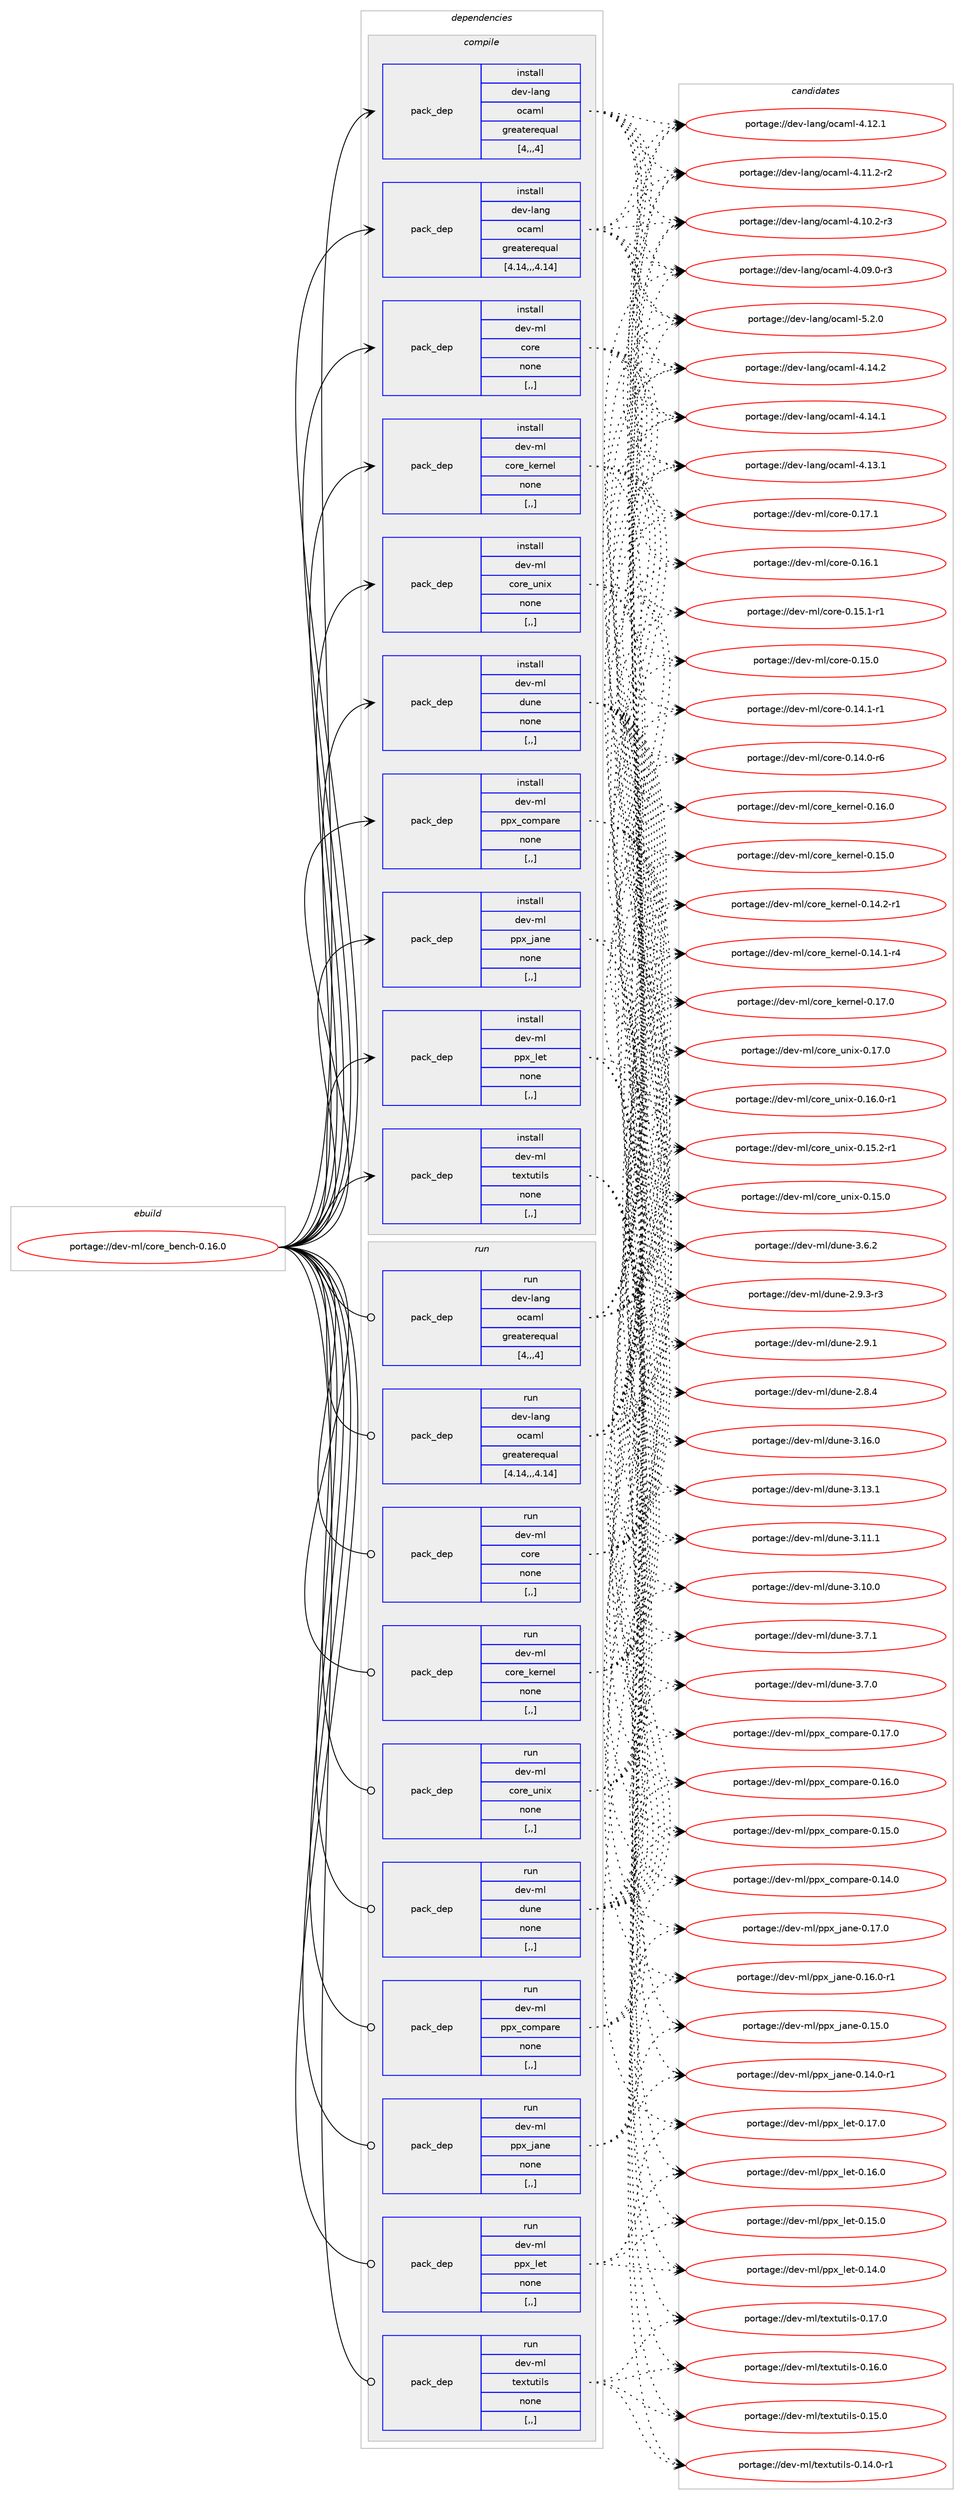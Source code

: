digraph prolog {

# *************
# Graph options
# *************

newrank=true;
concentrate=true;
compound=true;
graph [rankdir=LR,fontname=Helvetica,fontsize=10,ranksep=1.5];#, ranksep=2.5, nodesep=0.2];
edge  [arrowhead=vee];
node  [fontname=Helvetica,fontsize=10];

# **********
# The ebuild
# **********

subgraph cluster_leftcol {
color=gray;
label=<<i>ebuild</i>>;
id [label="portage://dev-ml/core_bench-0.16.0", color=red, width=4, href="../dev-ml/core_bench-0.16.0.svg"];
}

# ****************
# The dependencies
# ****************

subgraph cluster_midcol {
color=gray;
label=<<i>dependencies</i>>;
subgraph cluster_compile {
fillcolor="#eeeeee";
style=filled;
label=<<i>compile</i>>;
subgraph pack87231 {
dependency117643 [label=<<TABLE BORDER="0" CELLBORDER="1" CELLSPACING="0" CELLPADDING="4" WIDTH="220"><TR><TD ROWSPAN="6" CELLPADDING="30">pack_dep</TD></TR><TR><TD WIDTH="110">install</TD></TR><TR><TD>dev-lang</TD></TR><TR><TD>ocaml</TD></TR><TR><TD>greaterequal</TD></TR><TR><TD>[4,,,4]</TD></TR></TABLE>>, shape=none, color=blue];
}
id:e -> dependency117643:w [weight=20,style="solid",arrowhead="vee"];
subgraph pack87232 {
dependency117644 [label=<<TABLE BORDER="0" CELLBORDER="1" CELLSPACING="0" CELLPADDING="4" WIDTH="220"><TR><TD ROWSPAN="6" CELLPADDING="30">pack_dep</TD></TR><TR><TD WIDTH="110">install</TD></TR><TR><TD>dev-lang</TD></TR><TR><TD>ocaml</TD></TR><TR><TD>greaterequal</TD></TR><TR><TD>[4.14,,,4.14]</TD></TR></TABLE>>, shape=none, color=blue];
}
id:e -> dependency117644:w [weight=20,style="solid",arrowhead="vee"];
subgraph pack87233 {
dependency117645 [label=<<TABLE BORDER="0" CELLBORDER="1" CELLSPACING="0" CELLPADDING="4" WIDTH="220"><TR><TD ROWSPAN="6" CELLPADDING="30">pack_dep</TD></TR><TR><TD WIDTH="110">install</TD></TR><TR><TD>dev-ml</TD></TR><TR><TD>core</TD></TR><TR><TD>none</TD></TR><TR><TD>[,,]</TD></TR></TABLE>>, shape=none, color=blue];
}
id:e -> dependency117645:w [weight=20,style="solid",arrowhead="vee"];
subgraph pack87234 {
dependency117646 [label=<<TABLE BORDER="0" CELLBORDER="1" CELLSPACING="0" CELLPADDING="4" WIDTH="220"><TR><TD ROWSPAN="6" CELLPADDING="30">pack_dep</TD></TR><TR><TD WIDTH="110">install</TD></TR><TR><TD>dev-ml</TD></TR><TR><TD>core_kernel</TD></TR><TR><TD>none</TD></TR><TR><TD>[,,]</TD></TR></TABLE>>, shape=none, color=blue];
}
id:e -> dependency117646:w [weight=20,style="solid",arrowhead="vee"];
subgraph pack87235 {
dependency117647 [label=<<TABLE BORDER="0" CELLBORDER="1" CELLSPACING="0" CELLPADDING="4" WIDTH="220"><TR><TD ROWSPAN="6" CELLPADDING="30">pack_dep</TD></TR><TR><TD WIDTH="110">install</TD></TR><TR><TD>dev-ml</TD></TR><TR><TD>core_unix</TD></TR><TR><TD>none</TD></TR><TR><TD>[,,]</TD></TR></TABLE>>, shape=none, color=blue];
}
id:e -> dependency117647:w [weight=20,style="solid",arrowhead="vee"];
subgraph pack87236 {
dependency117648 [label=<<TABLE BORDER="0" CELLBORDER="1" CELLSPACING="0" CELLPADDING="4" WIDTH="220"><TR><TD ROWSPAN="6" CELLPADDING="30">pack_dep</TD></TR><TR><TD WIDTH="110">install</TD></TR><TR><TD>dev-ml</TD></TR><TR><TD>dune</TD></TR><TR><TD>none</TD></TR><TR><TD>[,,]</TD></TR></TABLE>>, shape=none, color=blue];
}
id:e -> dependency117648:w [weight=20,style="solid",arrowhead="vee"];
subgraph pack87237 {
dependency117649 [label=<<TABLE BORDER="0" CELLBORDER="1" CELLSPACING="0" CELLPADDING="4" WIDTH="220"><TR><TD ROWSPAN="6" CELLPADDING="30">pack_dep</TD></TR><TR><TD WIDTH="110">install</TD></TR><TR><TD>dev-ml</TD></TR><TR><TD>ppx_compare</TD></TR><TR><TD>none</TD></TR><TR><TD>[,,]</TD></TR></TABLE>>, shape=none, color=blue];
}
id:e -> dependency117649:w [weight=20,style="solid",arrowhead="vee"];
subgraph pack87238 {
dependency117650 [label=<<TABLE BORDER="0" CELLBORDER="1" CELLSPACING="0" CELLPADDING="4" WIDTH="220"><TR><TD ROWSPAN="6" CELLPADDING="30">pack_dep</TD></TR><TR><TD WIDTH="110">install</TD></TR><TR><TD>dev-ml</TD></TR><TR><TD>ppx_jane</TD></TR><TR><TD>none</TD></TR><TR><TD>[,,]</TD></TR></TABLE>>, shape=none, color=blue];
}
id:e -> dependency117650:w [weight=20,style="solid",arrowhead="vee"];
subgraph pack87239 {
dependency117651 [label=<<TABLE BORDER="0" CELLBORDER="1" CELLSPACING="0" CELLPADDING="4" WIDTH="220"><TR><TD ROWSPAN="6" CELLPADDING="30">pack_dep</TD></TR><TR><TD WIDTH="110">install</TD></TR><TR><TD>dev-ml</TD></TR><TR><TD>ppx_let</TD></TR><TR><TD>none</TD></TR><TR><TD>[,,]</TD></TR></TABLE>>, shape=none, color=blue];
}
id:e -> dependency117651:w [weight=20,style="solid",arrowhead="vee"];
subgraph pack87240 {
dependency117652 [label=<<TABLE BORDER="0" CELLBORDER="1" CELLSPACING="0" CELLPADDING="4" WIDTH="220"><TR><TD ROWSPAN="6" CELLPADDING="30">pack_dep</TD></TR><TR><TD WIDTH="110">install</TD></TR><TR><TD>dev-ml</TD></TR><TR><TD>textutils</TD></TR><TR><TD>none</TD></TR><TR><TD>[,,]</TD></TR></TABLE>>, shape=none, color=blue];
}
id:e -> dependency117652:w [weight=20,style="solid",arrowhead="vee"];
}
subgraph cluster_compileandrun {
fillcolor="#eeeeee";
style=filled;
label=<<i>compile and run</i>>;
}
subgraph cluster_run {
fillcolor="#eeeeee";
style=filled;
label=<<i>run</i>>;
subgraph pack87241 {
dependency117653 [label=<<TABLE BORDER="0" CELLBORDER="1" CELLSPACING="0" CELLPADDING="4" WIDTH="220"><TR><TD ROWSPAN="6" CELLPADDING="30">pack_dep</TD></TR><TR><TD WIDTH="110">run</TD></TR><TR><TD>dev-lang</TD></TR><TR><TD>ocaml</TD></TR><TR><TD>greaterequal</TD></TR><TR><TD>[4,,,4]</TD></TR></TABLE>>, shape=none, color=blue];
}
id:e -> dependency117653:w [weight=20,style="solid",arrowhead="odot"];
subgraph pack87242 {
dependency117654 [label=<<TABLE BORDER="0" CELLBORDER="1" CELLSPACING="0" CELLPADDING="4" WIDTH="220"><TR><TD ROWSPAN="6" CELLPADDING="30">pack_dep</TD></TR><TR><TD WIDTH="110">run</TD></TR><TR><TD>dev-lang</TD></TR><TR><TD>ocaml</TD></TR><TR><TD>greaterequal</TD></TR><TR><TD>[4.14,,,4.14]</TD></TR></TABLE>>, shape=none, color=blue];
}
id:e -> dependency117654:w [weight=20,style="solid",arrowhead="odot"];
subgraph pack87243 {
dependency117655 [label=<<TABLE BORDER="0" CELLBORDER="1" CELLSPACING="0" CELLPADDING="4" WIDTH="220"><TR><TD ROWSPAN="6" CELLPADDING="30">pack_dep</TD></TR><TR><TD WIDTH="110">run</TD></TR><TR><TD>dev-ml</TD></TR><TR><TD>core</TD></TR><TR><TD>none</TD></TR><TR><TD>[,,]</TD></TR></TABLE>>, shape=none, color=blue];
}
id:e -> dependency117655:w [weight=20,style="solid",arrowhead="odot"];
subgraph pack87244 {
dependency117656 [label=<<TABLE BORDER="0" CELLBORDER="1" CELLSPACING="0" CELLPADDING="4" WIDTH="220"><TR><TD ROWSPAN="6" CELLPADDING="30">pack_dep</TD></TR><TR><TD WIDTH="110">run</TD></TR><TR><TD>dev-ml</TD></TR><TR><TD>core_kernel</TD></TR><TR><TD>none</TD></TR><TR><TD>[,,]</TD></TR></TABLE>>, shape=none, color=blue];
}
id:e -> dependency117656:w [weight=20,style="solid",arrowhead="odot"];
subgraph pack87245 {
dependency117657 [label=<<TABLE BORDER="0" CELLBORDER="1" CELLSPACING="0" CELLPADDING="4" WIDTH="220"><TR><TD ROWSPAN="6" CELLPADDING="30">pack_dep</TD></TR><TR><TD WIDTH="110">run</TD></TR><TR><TD>dev-ml</TD></TR><TR><TD>core_unix</TD></TR><TR><TD>none</TD></TR><TR><TD>[,,]</TD></TR></TABLE>>, shape=none, color=blue];
}
id:e -> dependency117657:w [weight=20,style="solid",arrowhead="odot"];
subgraph pack87246 {
dependency117658 [label=<<TABLE BORDER="0" CELLBORDER="1" CELLSPACING="0" CELLPADDING="4" WIDTH="220"><TR><TD ROWSPAN="6" CELLPADDING="30">pack_dep</TD></TR><TR><TD WIDTH="110">run</TD></TR><TR><TD>dev-ml</TD></TR><TR><TD>dune</TD></TR><TR><TD>none</TD></TR><TR><TD>[,,]</TD></TR></TABLE>>, shape=none, color=blue];
}
id:e -> dependency117658:w [weight=20,style="solid",arrowhead="odot"];
subgraph pack87247 {
dependency117659 [label=<<TABLE BORDER="0" CELLBORDER="1" CELLSPACING="0" CELLPADDING="4" WIDTH="220"><TR><TD ROWSPAN="6" CELLPADDING="30">pack_dep</TD></TR><TR><TD WIDTH="110">run</TD></TR><TR><TD>dev-ml</TD></TR><TR><TD>ppx_compare</TD></TR><TR><TD>none</TD></TR><TR><TD>[,,]</TD></TR></TABLE>>, shape=none, color=blue];
}
id:e -> dependency117659:w [weight=20,style="solid",arrowhead="odot"];
subgraph pack87248 {
dependency117660 [label=<<TABLE BORDER="0" CELLBORDER="1" CELLSPACING="0" CELLPADDING="4" WIDTH="220"><TR><TD ROWSPAN="6" CELLPADDING="30">pack_dep</TD></TR><TR><TD WIDTH="110">run</TD></TR><TR><TD>dev-ml</TD></TR><TR><TD>ppx_jane</TD></TR><TR><TD>none</TD></TR><TR><TD>[,,]</TD></TR></TABLE>>, shape=none, color=blue];
}
id:e -> dependency117660:w [weight=20,style="solid",arrowhead="odot"];
subgraph pack87249 {
dependency117661 [label=<<TABLE BORDER="0" CELLBORDER="1" CELLSPACING="0" CELLPADDING="4" WIDTH="220"><TR><TD ROWSPAN="6" CELLPADDING="30">pack_dep</TD></TR><TR><TD WIDTH="110">run</TD></TR><TR><TD>dev-ml</TD></TR><TR><TD>ppx_let</TD></TR><TR><TD>none</TD></TR><TR><TD>[,,]</TD></TR></TABLE>>, shape=none, color=blue];
}
id:e -> dependency117661:w [weight=20,style="solid",arrowhead="odot"];
subgraph pack87250 {
dependency117662 [label=<<TABLE BORDER="0" CELLBORDER="1" CELLSPACING="0" CELLPADDING="4" WIDTH="220"><TR><TD ROWSPAN="6" CELLPADDING="30">pack_dep</TD></TR><TR><TD WIDTH="110">run</TD></TR><TR><TD>dev-ml</TD></TR><TR><TD>textutils</TD></TR><TR><TD>none</TD></TR><TR><TD>[,,]</TD></TR></TABLE>>, shape=none, color=blue];
}
id:e -> dependency117662:w [weight=20,style="solid",arrowhead="odot"];
}
}

# **************
# The candidates
# **************

subgraph cluster_choices {
rank=same;
color=gray;
label=<<i>candidates</i>>;

subgraph choice87231 {
color=black;
nodesep=1;
choice1001011184510897110103471119997109108455346504648 [label="portage://dev-lang/ocaml-5.2.0", color=red, width=4,href="../dev-lang/ocaml-5.2.0.svg"];
choice100101118451089711010347111999710910845524649524650 [label="portage://dev-lang/ocaml-4.14.2", color=red, width=4,href="../dev-lang/ocaml-4.14.2.svg"];
choice100101118451089711010347111999710910845524649524649 [label="portage://dev-lang/ocaml-4.14.1", color=red, width=4,href="../dev-lang/ocaml-4.14.1.svg"];
choice100101118451089711010347111999710910845524649514649 [label="portage://dev-lang/ocaml-4.13.1", color=red, width=4,href="../dev-lang/ocaml-4.13.1.svg"];
choice100101118451089711010347111999710910845524649504649 [label="portage://dev-lang/ocaml-4.12.1", color=red, width=4,href="../dev-lang/ocaml-4.12.1.svg"];
choice1001011184510897110103471119997109108455246494946504511450 [label="portage://dev-lang/ocaml-4.11.2-r2", color=red, width=4,href="../dev-lang/ocaml-4.11.2-r2.svg"];
choice1001011184510897110103471119997109108455246494846504511451 [label="portage://dev-lang/ocaml-4.10.2-r3", color=red, width=4,href="../dev-lang/ocaml-4.10.2-r3.svg"];
choice1001011184510897110103471119997109108455246485746484511451 [label="portage://dev-lang/ocaml-4.09.0-r3", color=red, width=4,href="../dev-lang/ocaml-4.09.0-r3.svg"];
dependency117643:e -> choice1001011184510897110103471119997109108455346504648:w [style=dotted,weight="100"];
dependency117643:e -> choice100101118451089711010347111999710910845524649524650:w [style=dotted,weight="100"];
dependency117643:e -> choice100101118451089711010347111999710910845524649524649:w [style=dotted,weight="100"];
dependency117643:e -> choice100101118451089711010347111999710910845524649514649:w [style=dotted,weight="100"];
dependency117643:e -> choice100101118451089711010347111999710910845524649504649:w [style=dotted,weight="100"];
dependency117643:e -> choice1001011184510897110103471119997109108455246494946504511450:w [style=dotted,weight="100"];
dependency117643:e -> choice1001011184510897110103471119997109108455246494846504511451:w [style=dotted,weight="100"];
dependency117643:e -> choice1001011184510897110103471119997109108455246485746484511451:w [style=dotted,weight="100"];
}
subgraph choice87232 {
color=black;
nodesep=1;
choice1001011184510897110103471119997109108455346504648 [label="portage://dev-lang/ocaml-5.2.0", color=red, width=4,href="../dev-lang/ocaml-5.2.0.svg"];
choice100101118451089711010347111999710910845524649524650 [label="portage://dev-lang/ocaml-4.14.2", color=red, width=4,href="../dev-lang/ocaml-4.14.2.svg"];
choice100101118451089711010347111999710910845524649524649 [label="portage://dev-lang/ocaml-4.14.1", color=red, width=4,href="../dev-lang/ocaml-4.14.1.svg"];
choice100101118451089711010347111999710910845524649514649 [label="portage://dev-lang/ocaml-4.13.1", color=red, width=4,href="../dev-lang/ocaml-4.13.1.svg"];
choice100101118451089711010347111999710910845524649504649 [label="portage://dev-lang/ocaml-4.12.1", color=red, width=4,href="../dev-lang/ocaml-4.12.1.svg"];
choice1001011184510897110103471119997109108455246494946504511450 [label="portage://dev-lang/ocaml-4.11.2-r2", color=red, width=4,href="../dev-lang/ocaml-4.11.2-r2.svg"];
choice1001011184510897110103471119997109108455246494846504511451 [label="portage://dev-lang/ocaml-4.10.2-r3", color=red, width=4,href="../dev-lang/ocaml-4.10.2-r3.svg"];
choice1001011184510897110103471119997109108455246485746484511451 [label="portage://dev-lang/ocaml-4.09.0-r3", color=red, width=4,href="../dev-lang/ocaml-4.09.0-r3.svg"];
dependency117644:e -> choice1001011184510897110103471119997109108455346504648:w [style=dotted,weight="100"];
dependency117644:e -> choice100101118451089711010347111999710910845524649524650:w [style=dotted,weight="100"];
dependency117644:e -> choice100101118451089711010347111999710910845524649524649:w [style=dotted,weight="100"];
dependency117644:e -> choice100101118451089711010347111999710910845524649514649:w [style=dotted,weight="100"];
dependency117644:e -> choice100101118451089711010347111999710910845524649504649:w [style=dotted,weight="100"];
dependency117644:e -> choice1001011184510897110103471119997109108455246494946504511450:w [style=dotted,weight="100"];
dependency117644:e -> choice1001011184510897110103471119997109108455246494846504511451:w [style=dotted,weight="100"];
dependency117644:e -> choice1001011184510897110103471119997109108455246485746484511451:w [style=dotted,weight="100"];
}
subgraph choice87233 {
color=black;
nodesep=1;
choice10010111845109108479911111410145484649554649 [label="portage://dev-ml/core-0.17.1", color=red, width=4,href="../dev-ml/core-0.17.1.svg"];
choice10010111845109108479911111410145484649544649 [label="portage://dev-ml/core-0.16.1", color=red, width=4,href="../dev-ml/core-0.16.1.svg"];
choice100101118451091084799111114101454846495346494511449 [label="portage://dev-ml/core-0.15.1-r1", color=red, width=4,href="../dev-ml/core-0.15.1-r1.svg"];
choice10010111845109108479911111410145484649534648 [label="portage://dev-ml/core-0.15.0", color=red, width=4,href="../dev-ml/core-0.15.0.svg"];
choice100101118451091084799111114101454846495246494511449 [label="portage://dev-ml/core-0.14.1-r1", color=red, width=4,href="../dev-ml/core-0.14.1-r1.svg"];
choice100101118451091084799111114101454846495246484511454 [label="portage://dev-ml/core-0.14.0-r6", color=red, width=4,href="../dev-ml/core-0.14.0-r6.svg"];
dependency117645:e -> choice10010111845109108479911111410145484649554649:w [style=dotted,weight="100"];
dependency117645:e -> choice10010111845109108479911111410145484649544649:w [style=dotted,weight="100"];
dependency117645:e -> choice100101118451091084799111114101454846495346494511449:w [style=dotted,weight="100"];
dependency117645:e -> choice10010111845109108479911111410145484649534648:w [style=dotted,weight="100"];
dependency117645:e -> choice100101118451091084799111114101454846495246494511449:w [style=dotted,weight="100"];
dependency117645:e -> choice100101118451091084799111114101454846495246484511454:w [style=dotted,weight="100"];
}
subgraph choice87234 {
color=black;
nodesep=1;
choice1001011184510910847991111141019510710111411010110845484649554648 [label="portage://dev-ml/core_kernel-0.17.0", color=red, width=4,href="../dev-ml/core_kernel-0.17.0.svg"];
choice1001011184510910847991111141019510710111411010110845484649544648 [label="portage://dev-ml/core_kernel-0.16.0", color=red, width=4,href="../dev-ml/core_kernel-0.16.0.svg"];
choice1001011184510910847991111141019510710111411010110845484649534648 [label="portage://dev-ml/core_kernel-0.15.0", color=red, width=4,href="../dev-ml/core_kernel-0.15.0.svg"];
choice10010111845109108479911111410195107101114110101108454846495246504511449 [label="portage://dev-ml/core_kernel-0.14.2-r1", color=red, width=4,href="../dev-ml/core_kernel-0.14.2-r1.svg"];
choice10010111845109108479911111410195107101114110101108454846495246494511452 [label="portage://dev-ml/core_kernel-0.14.1-r4", color=red, width=4,href="../dev-ml/core_kernel-0.14.1-r4.svg"];
dependency117646:e -> choice1001011184510910847991111141019510710111411010110845484649554648:w [style=dotted,weight="100"];
dependency117646:e -> choice1001011184510910847991111141019510710111411010110845484649544648:w [style=dotted,weight="100"];
dependency117646:e -> choice1001011184510910847991111141019510710111411010110845484649534648:w [style=dotted,weight="100"];
dependency117646:e -> choice10010111845109108479911111410195107101114110101108454846495246504511449:w [style=dotted,weight="100"];
dependency117646:e -> choice10010111845109108479911111410195107101114110101108454846495246494511452:w [style=dotted,weight="100"];
}
subgraph choice87235 {
color=black;
nodesep=1;
choice1001011184510910847991111141019511711010512045484649554648 [label="portage://dev-ml/core_unix-0.17.0", color=red, width=4,href="../dev-ml/core_unix-0.17.0.svg"];
choice10010111845109108479911111410195117110105120454846495446484511449 [label="portage://dev-ml/core_unix-0.16.0-r1", color=red, width=4,href="../dev-ml/core_unix-0.16.0-r1.svg"];
choice10010111845109108479911111410195117110105120454846495346504511449 [label="portage://dev-ml/core_unix-0.15.2-r1", color=red, width=4,href="../dev-ml/core_unix-0.15.2-r1.svg"];
choice1001011184510910847991111141019511711010512045484649534648 [label="portage://dev-ml/core_unix-0.15.0", color=red, width=4,href="../dev-ml/core_unix-0.15.0.svg"];
dependency117647:e -> choice1001011184510910847991111141019511711010512045484649554648:w [style=dotted,weight="100"];
dependency117647:e -> choice10010111845109108479911111410195117110105120454846495446484511449:w [style=dotted,weight="100"];
dependency117647:e -> choice10010111845109108479911111410195117110105120454846495346504511449:w [style=dotted,weight="100"];
dependency117647:e -> choice1001011184510910847991111141019511711010512045484649534648:w [style=dotted,weight="100"];
}
subgraph choice87236 {
color=black;
nodesep=1;
choice100101118451091084710011711010145514649544648 [label="portage://dev-ml/dune-3.16.0", color=red, width=4,href="../dev-ml/dune-3.16.0.svg"];
choice100101118451091084710011711010145514649514649 [label="portage://dev-ml/dune-3.13.1", color=red, width=4,href="../dev-ml/dune-3.13.1.svg"];
choice100101118451091084710011711010145514649494649 [label="portage://dev-ml/dune-3.11.1", color=red, width=4,href="../dev-ml/dune-3.11.1.svg"];
choice100101118451091084710011711010145514649484648 [label="portage://dev-ml/dune-3.10.0", color=red, width=4,href="../dev-ml/dune-3.10.0.svg"];
choice1001011184510910847100117110101455146554649 [label="portage://dev-ml/dune-3.7.1", color=red, width=4,href="../dev-ml/dune-3.7.1.svg"];
choice1001011184510910847100117110101455146554648 [label="portage://dev-ml/dune-3.7.0", color=red, width=4,href="../dev-ml/dune-3.7.0.svg"];
choice1001011184510910847100117110101455146544650 [label="portage://dev-ml/dune-3.6.2", color=red, width=4,href="../dev-ml/dune-3.6.2.svg"];
choice10010111845109108471001171101014550465746514511451 [label="portage://dev-ml/dune-2.9.3-r3", color=red, width=4,href="../dev-ml/dune-2.9.3-r3.svg"];
choice1001011184510910847100117110101455046574649 [label="portage://dev-ml/dune-2.9.1", color=red, width=4,href="../dev-ml/dune-2.9.1.svg"];
choice1001011184510910847100117110101455046564652 [label="portage://dev-ml/dune-2.8.4", color=red, width=4,href="../dev-ml/dune-2.8.4.svg"];
dependency117648:e -> choice100101118451091084710011711010145514649544648:w [style=dotted,weight="100"];
dependency117648:e -> choice100101118451091084710011711010145514649514649:w [style=dotted,weight="100"];
dependency117648:e -> choice100101118451091084710011711010145514649494649:w [style=dotted,weight="100"];
dependency117648:e -> choice100101118451091084710011711010145514649484648:w [style=dotted,weight="100"];
dependency117648:e -> choice1001011184510910847100117110101455146554649:w [style=dotted,weight="100"];
dependency117648:e -> choice1001011184510910847100117110101455146554648:w [style=dotted,weight="100"];
dependency117648:e -> choice1001011184510910847100117110101455146544650:w [style=dotted,weight="100"];
dependency117648:e -> choice10010111845109108471001171101014550465746514511451:w [style=dotted,weight="100"];
dependency117648:e -> choice1001011184510910847100117110101455046574649:w [style=dotted,weight="100"];
dependency117648:e -> choice1001011184510910847100117110101455046564652:w [style=dotted,weight="100"];
}
subgraph choice87237 {
color=black;
nodesep=1;
choice100101118451091084711211212095991111091129711410145484649554648 [label="portage://dev-ml/ppx_compare-0.17.0", color=red, width=4,href="../dev-ml/ppx_compare-0.17.0.svg"];
choice100101118451091084711211212095991111091129711410145484649544648 [label="portage://dev-ml/ppx_compare-0.16.0", color=red, width=4,href="../dev-ml/ppx_compare-0.16.0.svg"];
choice100101118451091084711211212095991111091129711410145484649534648 [label="portage://dev-ml/ppx_compare-0.15.0", color=red, width=4,href="../dev-ml/ppx_compare-0.15.0.svg"];
choice100101118451091084711211212095991111091129711410145484649524648 [label="portage://dev-ml/ppx_compare-0.14.0", color=red, width=4,href="../dev-ml/ppx_compare-0.14.0.svg"];
dependency117649:e -> choice100101118451091084711211212095991111091129711410145484649554648:w [style=dotted,weight="100"];
dependency117649:e -> choice100101118451091084711211212095991111091129711410145484649544648:w [style=dotted,weight="100"];
dependency117649:e -> choice100101118451091084711211212095991111091129711410145484649534648:w [style=dotted,weight="100"];
dependency117649:e -> choice100101118451091084711211212095991111091129711410145484649524648:w [style=dotted,weight="100"];
}
subgraph choice87238 {
color=black;
nodesep=1;
choice1001011184510910847112112120951069711010145484649554648 [label="portage://dev-ml/ppx_jane-0.17.0", color=red, width=4,href="../dev-ml/ppx_jane-0.17.0.svg"];
choice10010111845109108471121121209510697110101454846495446484511449 [label="portage://dev-ml/ppx_jane-0.16.0-r1", color=red, width=4,href="../dev-ml/ppx_jane-0.16.0-r1.svg"];
choice1001011184510910847112112120951069711010145484649534648 [label="portage://dev-ml/ppx_jane-0.15.0", color=red, width=4,href="../dev-ml/ppx_jane-0.15.0.svg"];
choice10010111845109108471121121209510697110101454846495246484511449 [label="portage://dev-ml/ppx_jane-0.14.0-r1", color=red, width=4,href="../dev-ml/ppx_jane-0.14.0-r1.svg"];
dependency117650:e -> choice1001011184510910847112112120951069711010145484649554648:w [style=dotted,weight="100"];
dependency117650:e -> choice10010111845109108471121121209510697110101454846495446484511449:w [style=dotted,weight="100"];
dependency117650:e -> choice1001011184510910847112112120951069711010145484649534648:w [style=dotted,weight="100"];
dependency117650:e -> choice10010111845109108471121121209510697110101454846495246484511449:w [style=dotted,weight="100"];
}
subgraph choice87239 {
color=black;
nodesep=1;
choice10010111845109108471121121209510810111645484649554648 [label="portage://dev-ml/ppx_let-0.17.0", color=red, width=4,href="../dev-ml/ppx_let-0.17.0.svg"];
choice10010111845109108471121121209510810111645484649544648 [label="portage://dev-ml/ppx_let-0.16.0", color=red, width=4,href="../dev-ml/ppx_let-0.16.0.svg"];
choice10010111845109108471121121209510810111645484649534648 [label="portage://dev-ml/ppx_let-0.15.0", color=red, width=4,href="../dev-ml/ppx_let-0.15.0.svg"];
choice10010111845109108471121121209510810111645484649524648 [label="portage://dev-ml/ppx_let-0.14.0", color=red, width=4,href="../dev-ml/ppx_let-0.14.0.svg"];
dependency117651:e -> choice10010111845109108471121121209510810111645484649554648:w [style=dotted,weight="100"];
dependency117651:e -> choice10010111845109108471121121209510810111645484649544648:w [style=dotted,weight="100"];
dependency117651:e -> choice10010111845109108471121121209510810111645484649534648:w [style=dotted,weight="100"];
dependency117651:e -> choice10010111845109108471121121209510810111645484649524648:w [style=dotted,weight="100"];
}
subgraph choice87240 {
color=black;
nodesep=1;
choice100101118451091084711610112011611711610510811545484649554648 [label="portage://dev-ml/textutils-0.17.0", color=red, width=4,href="../dev-ml/textutils-0.17.0.svg"];
choice100101118451091084711610112011611711610510811545484649544648 [label="portage://dev-ml/textutils-0.16.0", color=red, width=4,href="../dev-ml/textutils-0.16.0.svg"];
choice100101118451091084711610112011611711610510811545484649534648 [label="portage://dev-ml/textutils-0.15.0", color=red, width=4,href="../dev-ml/textutils-0.15.0.svg"];
choice1001011184510910847116101120116117116105108115454846495246484511449 [label="portage://dev-ml/textutils-0.14.0-r1", color=red, width=4,href="../dev-ml/textutils-0.14.0-r1.svg"];
dependency117652:e -> choice100101118451091084711610112011611711610510811545484649554648:w [style=dotted,weight="100"];
dependency117652:e -> choice100101118451091084711610112011611711610510811545484649544648:w [style=dotted,weight="100"];
dependency117652:e -> choice100101118451091084711610112011611711610510811545484649534648:w [style=dotted,weight="100"];
dependency117652:e -> choice1001011184510910847116101120116117116105108115454846495246484511449:w [style=dotted,weight="100"];
}
subgraph choice87241 {
color=black;
nodesep=1;
choice1001011184510897110103471119997109108455346504648 [label="portage://dev-lang/ocaml-5.2.0", color=red, width=4,href="../dev-lang/ocaml-5.2.0.svg"];
choice100101118451089711010347111999710910845524649524650 [label="portage://dev-lang/ocaml-4.14.2", color=red, width=4,href="../dev-lang/ocaml-4.14.2.svg"];
choice100101118451089711010347111999710910845524649524649 [label="portage://dev-lang/ocaml-4.14.1", color=red, width=4,href="../dev-lang/ocaml-4.14.1.svg"];
choice100101118451089711010347111999710910845524649514649 [label="portage://dev-lang/ocaml-4.13.1", color=red, width=4,href="../dev-lang/ocaml-4.13.1.svg"];
choice100101118451089711010347111999710910845524649504649 [label="portage://dev-lang/ocaml-4.12.1", color=red, width=4,href="../dev-lang/ocaml-4.12.1.svg"];
choice1001011184510897110103471119997109108455246494946504511450 [label="portage://dev-lang/ocaml-4.11.2-r2", color=red, width=4,href="../dev-lang/ocaml-4.11.2-r2.svg"];
choice1001011184510897110103471119997109108455246494846504511451 [label="portage://dev-lang/ocaml-4.10.2-r3", color=red, width=4,href="../dev-lang/ocaml-4.10.2-r3.svg"];
choice1001011184510897110103471119997109108455246485746484511451 [label="portage://dev-lang/ocaml-4.09.0-r3", color=red, width=4,href="../dev-lang/ocaml-4.09.0-r3.svg"];
dependency117653:e -> choice1001011184510897110103471119997109108455346504648:w [style=dotted,weight="100"];
dependency117653:e -> choice100101118451089711010347111999710910845524649524650:w [style=dotted,weight="100"];
dependency117653:e -> choice100101118451089711010347111999710910845524649524649:w [style=dotted,weight="100"];
dependency117653:e -> choice100101118451089711010347111999710910845524649514649:w [style=dotted,weight="100"];
dependency117653:e -> choice100101118451089711010347111999710910845524649504649:w [style=dotted,weight="100"];
dependency117653:e -> choice1001011184510897110103471119997109108455246494946504511450:w [style=dotted,weight="100"];
dependency117653:e -> choice1001011184510897110103471119997109108455246494846504511451:w [style=dotted,weight="100"];
dependency117653:e -> choice1001011184510897110103471119997109108455246485746484511451:w [style=dotted,weight="100"];
}
subgraph choice87242 {
color=black;
nodesep=1;
choice1001011184510897110103471119997109108455346504648 [label="portage://dev-lang/ocaml-5.2.0", color=red, width=4,href="../dev-lang/ocaml-5.2.0.svg"];
choice100101118451089711010347111999710910845524649524650 [label="portage://dev-lang/ocaml-4.14.2", color=red, width=4,href="../dev-lang/ocaml-4.14.2.svg"];
choice100101118451089711010347111999710910845524649524649 [label="portage://dev-lang/ocaml-4.14.1", color=red, width=4,href="../dev-lang/ocaml-4.14.1.svg"];
choice100101118451089711010347111999710910845524649514649 [label="portage://dev-lang/ocaml-4.13.1", color=red, width=4,href="../dev-lang/ocaml-4.13.1.svg"];
choice100101118451089711010347111999710910845524649504649 [label="portage://dev-lang/ocaml-4.12.1", color=red, width=4,href="../dev-lang/ocaml-4.12.1.svg"];
choice1001011184510897110103471119997109108455246494946504511450 [label="portage://dev-lang/ocaml-4.11.2-r2", color=red, width=4,href="../dev-lang/ocaml-4.11.2-r2.svg"];
choice1001011184510897110103471119997109108455246494846504511451 [label="portage://dev-lang/ocaml-4.10.2-r3", color=red, width=4,href="../dev-lang/ocaml-4.10.2-r3.svg"];
choice1001011184510897110103471119997109108455246485746484511451 [label="portage://dev-lang/ocaml-4.09.0-r3", color=red, width=4,href="../dev-lang/ocaml-4.09.0-r3.svg"];
dependency117654:e -> choice1001011184510897110103471119997109108455346504648:w [style=dotted,weight="100"];
dependency117654:e -> choice100101118451089711010347111999710910845524649524650:w [style=dotted,weight="100"];
dependency117654:e -> choice100101118451089711010347111999710910845524649524649:w [style=dotted,weight="100"];
dependency117654:e -> choice100101118451089711010347111999710910845524649514649:w [style=dotted,weight="100"];
dependency117654:e -> choice100101118451089711010347111999710910845524649504649:w [style=dotted,weight="100"];
dependency117654:e -> choice1001011184510897110103471119997109108455246494946504511450:w [style=dotted,weight="100"];
dependency117654:e -> choice1001011184510897110103471119997109108455246494846504511451:w [style=dotted,weight="100"];
dependency117654:e -> choice1001011184510897110103471119997109108455246485746484511451:w [style=dotted,weight="100"];
}
subgraph choice87243 {
color=black;
nodesep=1;
choice10010111845109108479911111410145484649554649 [label="portage://dev-ml/core-0.17.1", color=red, width=4,href="../dev-ml/core-0.17.1.svg"];
choice10010111845109108479911111410145484649544649 [label="portage://dev-ml/core-0.16.1", color=red, width=4,href="../dev-ml/core-0.16.1.svg"];
choice100101118451091084799111114101454846495346494511449 [label="portage://dev-ml/core-0.15.1-r1", color=red, width=4,href="../dev-ml/core-0.15.1-r1.svg"];
choice10010111845109108479911111410145484649534648 [label="portage://dev-ml/core-0.15.0", color=red, width=4,href="../dev-ml/core-0.15.0.svg"];
choice100101118451091084799111114101454846495246494511449 [label="portage://dev-ml/core-0.14.1-r1", color=red, width=4,href="../dev-ml/core-0.14.1-r1.svg"];
choice100101118451091084799111114101454846495246484511454 [label="portage://dev-ml/core-0.14.0-r6", color=red, width=4,href="../dev-ml/core-0.14.0-r6.svg"];
dependency117655:e -> choice10010111845109108479911111410145484649554649:w [style=dotted,weight="100"];
dependency117655:e -> choice10010111845109108479911111410145484649544649:w [style=dotted,weight="100"];
dependency117655:e -> choice100101118451091084799111114101454846495346494511449:w [style=dotted,weight="100"];
dependency117655:e -> choice10010111845109108479911111410145484649534648:w [style=dotted,weight="100"];
dependency117655:e -> choice100101118451091084799111114101454846495246494511449:w [style=dotted,weight="100"];
dependency117655:e -> choice100101118451091084799111114101454846495246484511454:w [style=dotted,weight="100"];
}
subgraph choice87244 {
color=black;
nodesep=1;
choice1001011184510910847991111141019510710111411010110845484649554648 [label="portage://dev-ml/core_kernel-0.17.0", color=red, width=4,href="../dev-ml/core_kernel-0.17.0.svg"];
choice1001011184510910847991111141019510710111411010110845484649544648 [label="portage://dev-ml/core_kernel-0.16.0", color=red, width=4,href="../dev-ml/core_kernel-0.16.0.svg"];
choice1001011184510910847991111141019510710111411010110845484649534648 [label="portage://dev-ml/core_kernel-0.15.0", color=red, width=4,href="../dev-ml/core_kernel-0.15.0.svg"];
choice10010111845109108479911111410195107101114110101108454846495246504511449 [label="portage://dev-ml/core_kernel-0.14.2-r1", color=red, width=4,href="../dev-ml/core_kernel-0.14.2-r1.svg"];
choice10010111845109108479911111410195107101114110101108454846495246494511452 [label="portage://dev-ml/core_kernel-0.14.1-r4", color=red, width=4,href="../dev-ml/core_kernel-0.14.1-r4.svg"];
dependency117656:e -> choice1001011184510910847991111141019510710111411010110845484649554648:w [style=dotted,weight="100"];
dependency117656:e -> choice1001011184510910847991111141019510710111411010110845484649544648:w [style=dotted,weight="100"];
dependency117656:e -> choice1001011184510910847991111141019510710111411010110845484649534648:w [style=dotted,weight="100"];
dependency117656:e -> choice10010111845109108479911111410195107101114110101108454846495246504511449:w [style=dotted,weight="100"];
dependency117656:e -> choice10010111845109108479911111410195107101114110101108454846495246494511452:w [style=dotted,weight="100"];
}
subgraph choice87245 {
color=black;
nodesep=1;
choice1001011184510910847991111141019511711010512045484649554648 [label="portage://dev-ml/core_unix-0.17.0", color=red, width=4,href="../dev-ml/core_unix-0.17.0.svg"];
choice10010111845109108479911111410195117110105120454846495446484511449 [label="portage://dev-ml/core_unix-0.16.0-r1", color=red, width=4,href="../dev-ml/core_unix-0.16.0-r1.svg"];
choice10010111845109108479911111410195117110105120454846495346504511449 [label="portage://dev-ml/core_unix-0.15.2-r1", color=red, width=4,href="../dev-ml/core_unix-0.15.2-r1.svg"];
choice1001011184510910847991111141019511711010512045484649534648 [label="portage://dev-ml/core_unix-0.15.0", color=red, width=4,href="../dev-ml/core_unix-0.15.0.svg"];
dependency117657:e -> choice1001011184510910847991111141019511711010512045484649554648:w [style=dotted,weight="100"];
dependency117657:e -> choice10010111845109108479911111410195117110105120454846495446484511449:w [style=dotted,weight="100"];
dependency117657:e -> choice10010111845109108479911111410195117110105120454846495346504511449:w [style=dotted,weight="100"];
dependency117657:e -> choice1001011184510910847991111141019511711010512045484649534648:w [style=dotted,weight="100"];
}
subgraph choice87246 {
color=black;
nodesep=1;
choice100101118451091084710011711010145514649544648 [label="portage://dev-ml/dune-3.16.0", color=red, width=4,href="../dev-ml/dune-3.16.0.svg"];
choice100101118451091084710011711010145514649514649 [label="portage://dev-ml/dune-3.13.1", color=red, width=4,href="../dev-ml/dune-3.13.1.svg"];
choice100101118451091084710011711010145514649494649 [label="portage://dev-ml/dune-3.11.1", color=red, width=4,href="../dev-ml/dune-3.11.1.svg"];
choice100101118451091084710011711010145514649484648 [label="portage://dev-ml/dune-3.10.0", color=red, width=4,href="../dev-ml/dune-3.10.0.svg"];
choice1001011184510910847100117110101455146554649 [label="portage://dev-ml/dune-3.7.1", color=red, width=4,href="../dev-ml/dune-3.7.1.svg"];
choice1001011184510910847100117110101455146554648 [label="portage://dev-ml/dune-3.7.0", color=red, width=4,href="../dev-ml/dune-3.7.0.svg"];
choice1001011184510910847100117110101455146544650 [label="portage://dev-ml/dune-3.6.2", color=red, width=4,href="../dev-ml/dune-3.6.2.svg"];
choice10010111845109108471001171101014550465746514511451 [label="portage://dev-ml/dune-2.9.3-r3", color=red, width=4,href="../dev-ml/dune-2.9.3-r3.svg"];
choice1001011184510910847100117110101455046574649 [label="portage://dev-ml/dune-2.9.1", color=red, width=4,href="../dev-ml/dune-2.9.1.svg"];
choice1001011184510910847100117110101455046564652 [label="portage://dev-ml/dune-2.8.4", color=red, width=4,href="../dev-ml/dune-2.8.4.svg"];
dependency117658:e -> choice100101118451091084710011711010145514649544648:w [style=dotted,weight="100"];
dependency117658:e -> choice100101118451091084710011711010145514649514649:w [style=dotted,weight="100"];
dependency117658:e -> choice100101118451091084710011711010145514649494649:w [style=dotted,weight="100"];
dependency117658:e -> choice100101118451091084710011711010145514649484648:w [style=dotted,weight="100"];
dependency117658:e -> choice1001011184510910847100117110101455146554649:w [style=dotted,weight="100"];
dependency117658:e -> choice1001011184510910847100117110101455146554648:w [style=dotted,weight="100"];
dependency117658:e -> choice1001011184510910847100117110101455146544650:w [style=dotted,weight="100"];
dependency117658:e -> choice10010111845109108471001171101014550465746514511451:w [style=dotted,weight="100"];
dependency117658:e -> choice1001011184510910847100117110101455046574649:w [style=dotted,weight="100"];
dependency117658:e -> choice1001011184510910847100117110101455046564652:w [style=dotted,weight="100"];
}
subgraph choice87247 {
color=black;
nodesep=1;
choice100101118451091084711211212095991111091129711410145484649554648 [label="portage://dev-ml/ppx_compare-0.17.0", color=red, width=4,href="../dev-ml/ppx_compare-0.17.0.svg"];
choice100101118451091084711211212095991111091129711410145484649544648 [label="portage://dev-ml/ppx_compare-0.16.0", color=red, width=4,href="../dev-ml/ppx_compare-0.16.0.svg"];
choice100101118451091084711211212095991111091129711410145484649534648 [label="portage://dev-ml/ppx_compare-0.15.0", color=red, width=4,href="../dev-ml/ppx_compare-0.15.0.svg"];
choice100101118451091084711211212095991111091129711410145484649524648 [label="portage://dev-ml/ppx_compare-0.14.0", color=red, width=4,href="../dev-ml/ppx_compare-0.14.0.svg"];
dependency117659:e -> choice100101118451091084711211212095991111091129711410145484649554648:w [style=dotted,weight="100"];
dependency117659:e -> choice100101118451091084711211212095991111091129711410145484649544648:w [style=dotted,weight="100"];
dependency117659:e -> choice100101118451091084711211212095991111091129711410145484649534648:w [style=dotted,weight="100"];
dependency117659:e -> choice100101118451091084711211212095991111091129711410145484649524648:w [style=dotted,weight="100"];
}
subgraph choice87248 {
color=black;
nodesep=1;
choice1001011184510910847112112120951069711010145484649554648 [label="portage://dev-ml/ppx_jane-0.17.0", color=red, width=4,href="../dev-ml/ppx_jane-0.17.0.svg"];
choice10010111845109108471121121209510697110101454846495446484511449 [label="portage://dev-ml/ppx_jane-0.16.0-r1", color=red, width=4,href="../dev-ml/ppx_jane-0.16.0-r1.svg"];
choice1001011184510910847112112120951069711010145484649534648 [label="portage://dev-ml/ppx_jane-0.15.0", color=red, width=4,href="../dev-ml/ppx_jane-0.15.0.svg"];
choice10010111845109108471121121209510697110101454846495246484511449 [label="portage://dev-ml/ppx_jane-0.14.0-r1", color=red, width=4,href="../dev-ml/ppx_jane-0.14.0-r1.svg"];
dependency117660:e -> choice1001011184510910847112112120951069711010145484649554648:w [style=dotted,weight="100"];
dependency117660:e -> choice10010111845109108471121121209510697110101454846495446484511449:w [style=dotted,weight="100"];
dependency117660:e -> choice1001011184510910847112112120951069711010145484649534648:w [style=dotted,weight="100"];
dependency117660:e -> choice10010111845109108471121121209510697110101454846495246484511449:w [style=dotted,weight="100"];
}
subgraph choice87249 {
color=black;
nodesep=1;
choice10010111845109108471121121209510810111645484649554648 [label="portage://dev-ml/ppx_let-0.17.0", color=red, width=4,href="../dev-ml/ppx_let-0.17.0.svg"];
choice10010111845109108471121121209510810111645484649544648 [label="portage://dev-ml/ppx_let-0.16.0", color=red, width=4,href="../dev-ml/ppx_let-0.16.0.svg"];
choice10010111845109108471121121209510810111645484649534648 [label="portage://dev-ml/ppx_let-0.15.0", color=red, width=4,href="../dev-ml/ppx_let-0.15.0.svg"];
choice10010111845109108471121121209510810111645484649524648 [label="portage://dev-ml/ppx_let-0.14.0", color=red, width=4,href="../dev-ml/ppx_let-0.14.0.svg"];
dependency117661:e -> choice10010111845109108471121121209510810111645484649554648:w [style=dotted,weight="100"];
dependency117661:e -> choice10010111845109108471121121209510810111645484649544648:w [style=dotted,weight="100"];
dependency117661:e -> choice10010111845109108471121121209510810111645484649534648:w [style=dotted,weight="100"];
dependency117661:e -> choice10010111845109108471121121209510810111645484649524648:w [style=dotted,weight="100"];
}
subgraph choice87250 {
color=black;
nodesep=1;
choice100101118451091084711610112011611711610510811545484649554648 [label="portage://dev-ml/textutils-0.17.0", color=red, width=4,href="../dev-ml/textutils-0.17.0.svg"];
choice100101118451091084711610112011611711610510811545484649544648 [label="portage://dev-ml/textutils-0.16.0", color=red, width=4,href="../dev-ml/textutils-0.16.0.svg"];
choice100101118451091084711610112011611711610510811545484649534648 [label="portage://dev-ml/textutils-0.15.0", color=red, width=4,href="../dev-ml/textutils-0.15.0.svg"];
choice1001011184510910847116101120116117116105108115454846495246484511449 [label="portage://dev-ml/textutils-0.14.0-r1", color=red, width=4,href="../dev-ml/textutils-0.14.0-r1.svg"];
dependency117662:e -> choice100101118451091084711610112011611711610510811545484649554648:w [style=dotted,weight="100"];
dependency117662:e -> choice100101118451091084711610112011611711610510811545484649544648:w [style=dotted,weight="100"];
dependency117662:e -> choice100101118451091084711610112011611711610510811545484649534648:w [style=dotted,weight="100"];
dependency117662:e -> choice1001011184510910847116101120116117116105108115454846495246484511449:w [style=dotted,weight="100"];
}
}

}
